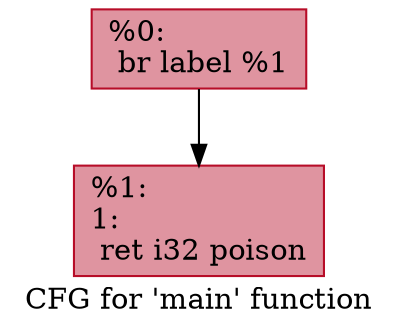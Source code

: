 digraph "CFG for 'main' function" {
	label="CFG for 'main' function";

	Node0x629a030 [shape=record,color="#b70d28ff", style=filled, fillcolor="#b70d2870",label="{%0:\l  br label %1\l}"];
	Node0x629a030 -> Node0x629a080;
	Node0x629a080 [shape=record,color="#b70d28ff", style=filled, fillcolor="#b70d2870",label="{%1:\l1:                                                \l  ret i32 poison\l}"];
}
